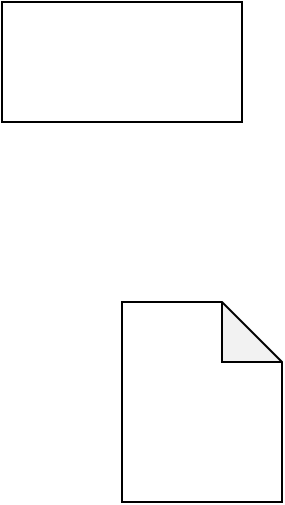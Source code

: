 <mxfile>
    <diagram id="9MQ2KyUWhPLtUManbd6E" name="Page-1">
        <mxGraphModel dx="497" dy="457" grid="1" gridSize="10" guides="1" tooltips="1" connect="1" arrows="1" fold="1" page="1" pageScale="1" pageWidth="850" pageHeight="1100" math="0" shadow="0">
            <root>
                <mxCell id="0"/>
                <mxCell id="1" parent="0"/>
                <mxCell id="2" value="" style="rounded=0;whiteSpace=wrap;html=1;fontFamily=Verdana;" vertex="1" parent="1">
                    <mxGeometry x="180" y="30" width="120" height="60" as="geometry"/>
                </mxCell>
                <mxCell id="3" value="" style="shape=note;whiteSpace=wrap;html=1;backgroundOutline=1;darkOpacity=0.05;fontFamily=Verdana;" vertex="1" parent="1">
                    <mxGeometry x="240" y="180" width="80" height="100" as="geometry"/>
                </mxCell>
            </root>
        </mxGraphModel>
    </diagram>
</mxfile>